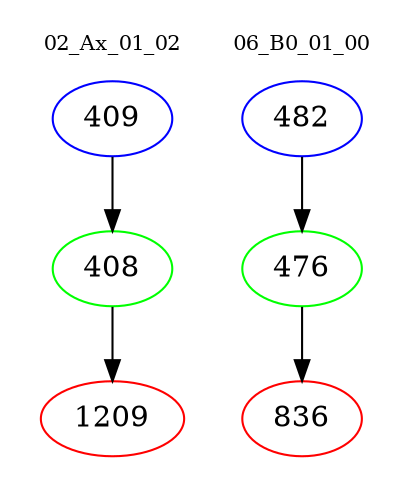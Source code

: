digraph{
subgraph cluster_0 {
color = white
label = "02_Ax_01_02";
fontsize=10;
T0_409 [label="409", color="blue"]
T0_409 -> T0_408 [color="black"]
T0_408 [label="408", color="green"]
T0_408 -> T0_1209 [color="black"]
T0_1209 [label="1209", color="red"]
}
subgraph cluster_1 {
color = white
label = "06_B0_01_00";
fontsize=10;
T1_482 [label="482", color="blue"]
T1_482 -> T1_476 [color="black"]
T1_476 [label="476", color="green"]
T1_476 -> T1_836 [color="black"]
T1_836 [label="836", color="red"]
}
}

